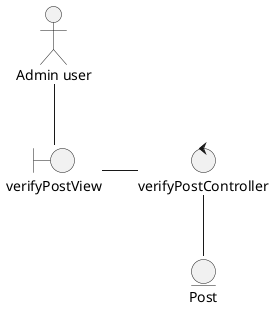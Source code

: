 @startuml verificarPublicaciones
actor "Admin user" as Act
boundary "verifyPostView" as view
Act--view
control "verifyPostController" as controller
view-r-controller
entity Post as entity
controller--entity
@enduml